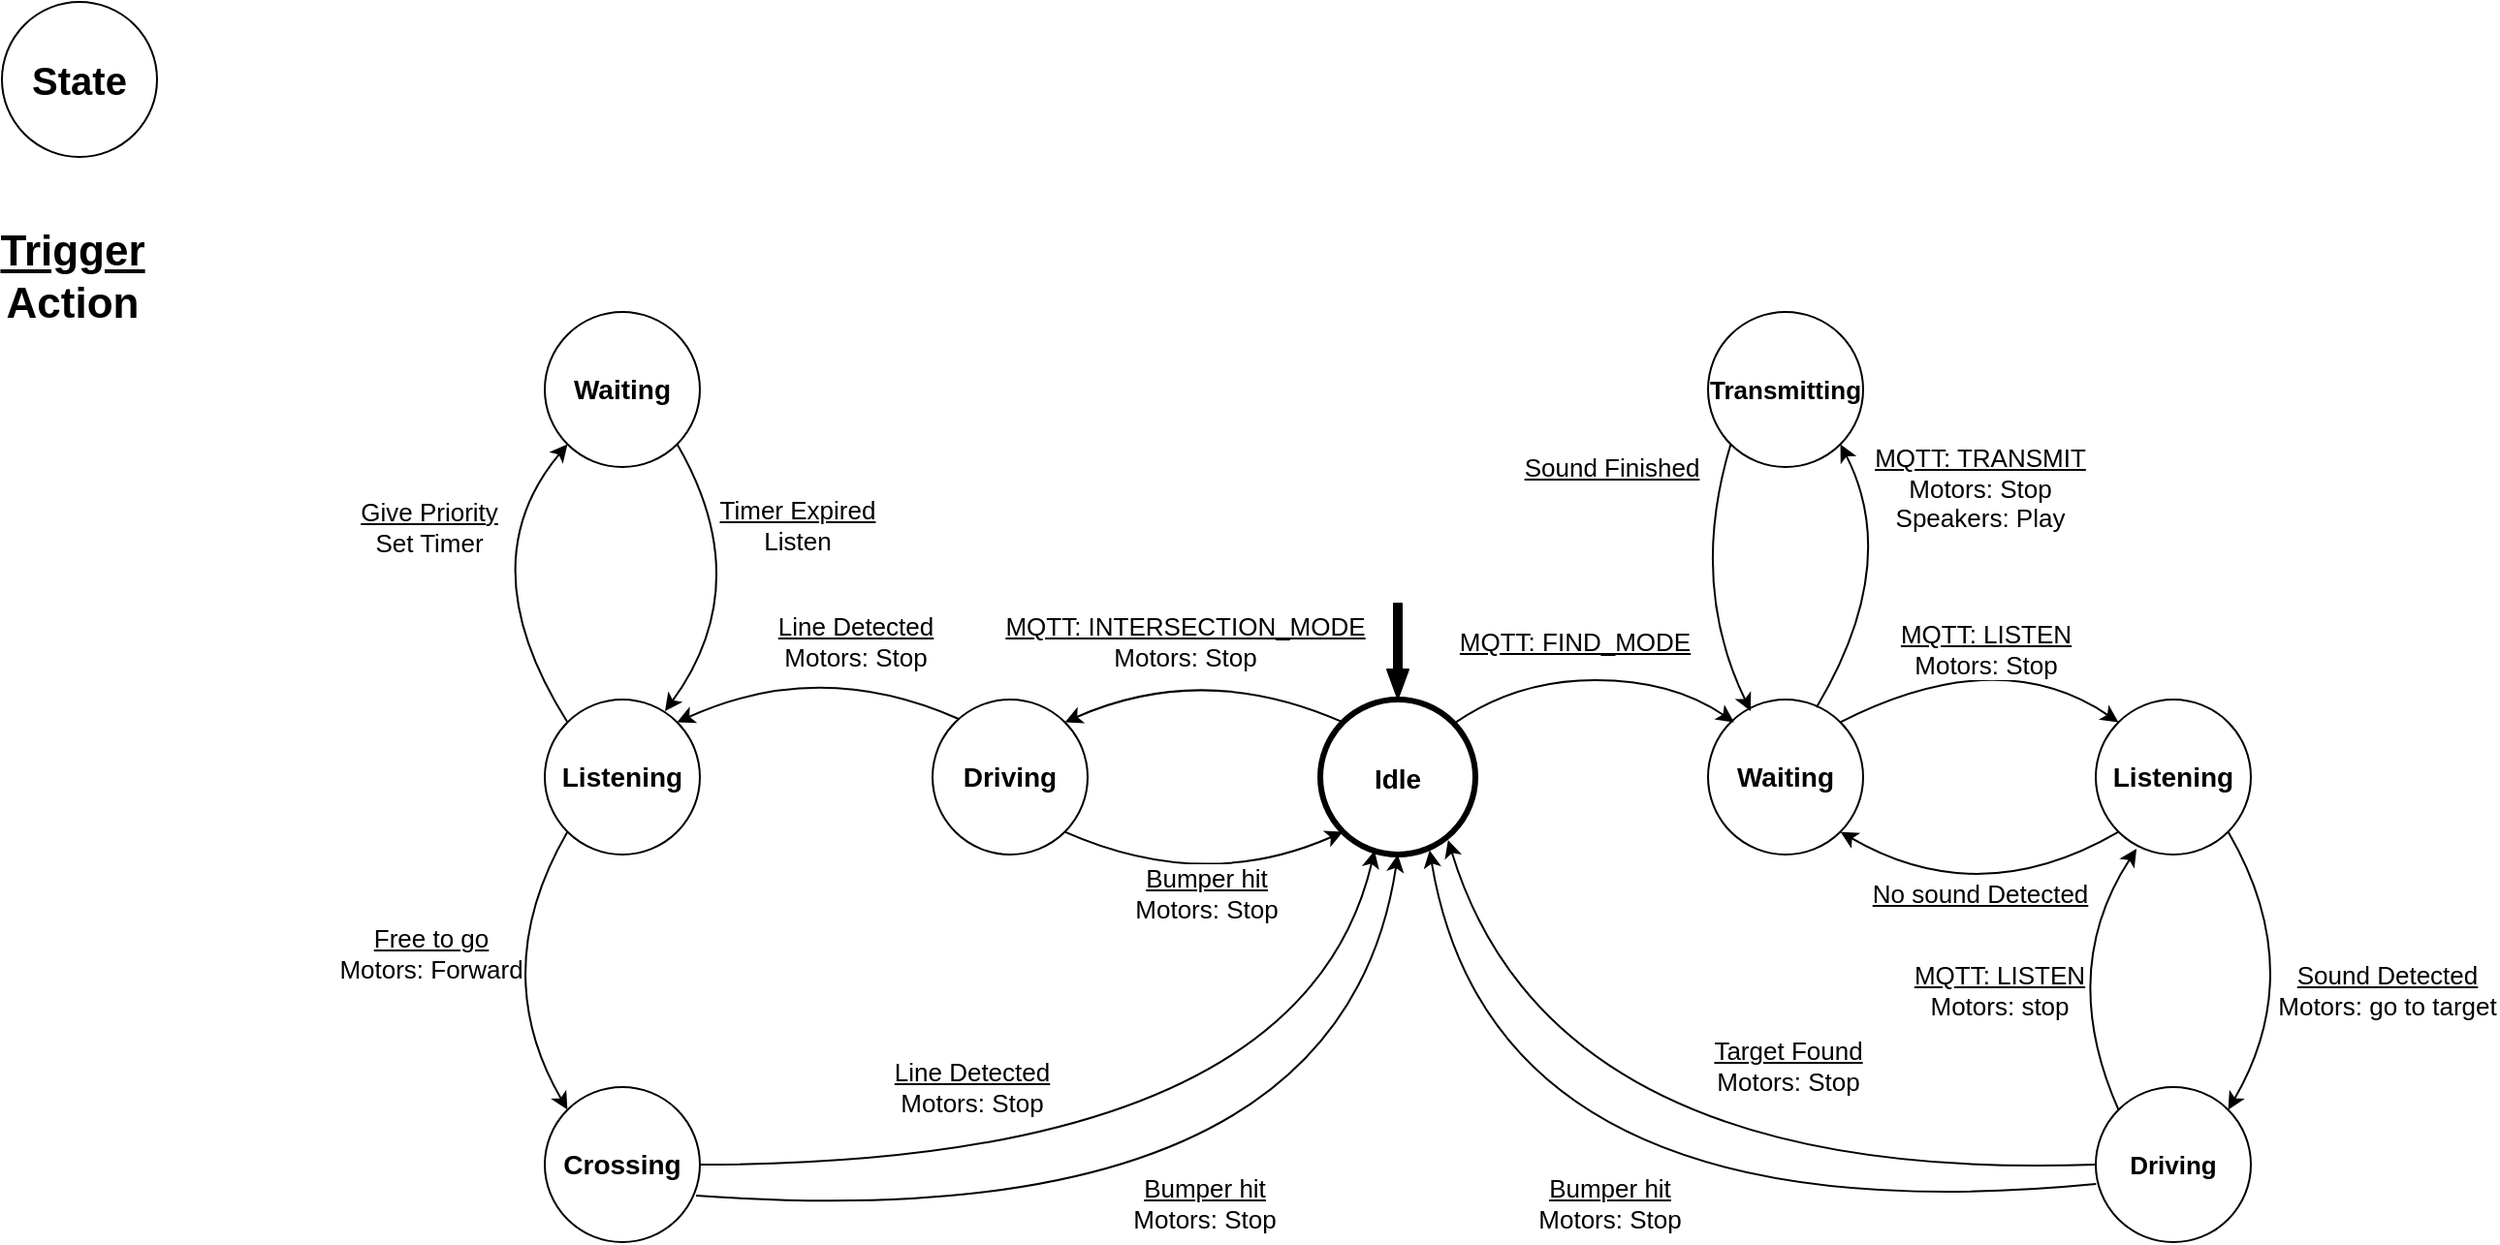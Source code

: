 <mxfile version="13.8.8" type="google"><diagram id="cqmuLOnTgPngLbiPMjOf" name="Page-1"><mxGraphModel dx="2421" dy="849" grid="1" gridSize="10" guides="1" tooltips="1" connect="1" arrows="1" fold="1" page="1" pageScale="1" pageWidth="827" pageHeight="1169" math="0" shadow="0"><root><mxCell id="0"/><mxCell id="1" parent="0"/><mxCell id="TuhP_Td-ZubxM3KAjsIt-2" value="Waiting" style="ellipse;whiteSpace=wrap;html=1;fontSize=14;fontStyle=1" parent="1" vertex="1"><mxGeometry x="80" y="400" width="80" height="80" as="geometry"/></mxCell><mxCell id="TuhP_Td-ZubxM3KAjsIt-3" value="Listening" style="ellipse;whiteSpace=wrap;html=1;fontSize=14;fontStyle=1" parent="1" vertex="1"><mxGeometry x="280" y="400" width="80" height="80" as="geometry"/></mxCell><mxCell id="TuhP_Td-ZubxM3KAjsIt-11" value="" style="curved=1;endArrow=classic;html=1;fontSize=14;entryX=0;entryY=0;entryDx=0;entryDy=0;exitX=1;exitY=0;exitDx=0;exitDy=0;" parent="1" source="TuhP_Td-ZubxM3KAjsIt-2" target="TuhP_Td-ZubxM3KAjsIt-3" edge="1" treatAsSingle="0"><mxGeometry width="50" height="50" relative="1" as="geometry"><mxPoint x="170" y="420" as="sourcePoint"/><mxPoint x="280" y="390" as="targetPoint"/><Array as="points"><mxPoint x="230" y="370"/></Array></mxGeometry></mxCell><mxCell id="TuhP_Td-ZubxM3KAjsIt-15" value="&lt;u&gt;MQTT: LISTEN&lt;/u&gt;&lt;br&gt;Motors: Stop" style="edgeLabel;html=1;align=center;verticalAlign=middle;resizable=0;points=[];fontSize=13;" parent="TuhP_Td-ZubxM3KAjsIt-11" vertex="1" connectable="0"><mxGeometry x="0.306" y="1" relative="1" as="geometry"><mxPoint x="-22.15" y="-4.91" as="offset"/></mxGeometry></mxCell><mxCell id="TuhP_Td-ZubxM3KAjsIt-12" value="" style="curved=1;endArrow=classic;html=1;fontSize=14;exitX=1;exitY=1;exitDx=0;exitDy=0;entryX=1;entryY=0;entryDx=0;entryDy=0;" parent="1" source="TuhP_Td-ZubxM3KAjsIt-3" target="TuhP_Td-ZubxM3KAjsIt-50" edge="1" treatAsSingle="0"><mxGeometry width="50" height="50" relative="1" as="geometry"><mxPoint x="450.004" y="638.284" as="sourcePoint"/><mxPoint x="450.004" y="781.716" as="targetPoint"/><Array as="points"><mxPoint x="390" y="540"/></Array></mxGeometry></mxCell><mxCell id="TuhP_Td-ZubxM3KAjsIt-20" value="&lt;u&gt;Sound Detected&lt;br&gt;&lt;/u&gt;Motors: go to target" style="edgeLabel;html=1;align=center;verticalAlign=middle;resizable=0;points=[];fontSize=13;" parent="TuhP_Td-ZubxM3KAjsIt-12" vertex="1" connectable="0"><mxGeometry x="0.264" relative="1" as="geometry"><mxPoint x="51.08" y="-9.04" as="offset"/></mxGeometry></mxCell><mxCell id="TuhP_Td-ZubxM3KAjsIt-22" value="Transmitting" style="ellipse;whiteSpace=wrap;html=1;fontSize=13;fontStyle=1" parent="1" vertex="1"><mxGeometry x="80" y="200" width="80" height="80" as="geometry"/></mxCell><mxCell id="TuhP_Td-ZubxM3KAjsIt-23" value="" style="curved=1;endArrow=classic;html=1;fontSize=14;entryX=1;entryY=1;entryDx=0;entryDy=0;exitX=0.7;exitY=0.05;exitDx=0;exitDy=0;exitPerimeter=0;" parent="1" source="TuhP_Td-ZubxM3KAjsIt-2" target="TuhP_Td-ZubxM3KAjsIt-22" edge="1" treatAsSingle="0"><mxGeometry width="50" height="50" relative="1" as="geometry"><mxPoint x="140" y="390" as="sourcePoint"/><mxPoint x="190" y="260" as="targetPoint"/><Array as="points"><mxPoint x="180" y="330"/></Array></mxGeometry></mxCell><mxCell id="TuhP_Td-ZubxM3KAjsIt-25" value="&lt;u&gt;MQTT: TRANSMIT&lt;/u&gt;&lt;br&gt;Motors: Stop&lt;br&gt;Speakers: Play" style="edgeLabel;html=1;align=center;verticalAlign=middle;resizable=0;points=[];fontSize=13;rotation=0;" parent="TuhP_Td-ZubxM3KAjsIt-23" vertex="1" connectable="0"><mxGeometry x="-0.204" y="-2" relative="1" as="geometry"><mxPoint x="50.59" y="-61.43" as="offset"/></mxGeometry></mxCell><mxCell id="TuhP_Td-ZubxM3KAjsIt-27" value="&lt;p style=&quot;line-height: 200%&quot;&gt;Idle&lt;/p&gt;" style="ellipse;whiteSpace=wrap;html=1;fontSize=14;fontStyle=1;strokeWidth=3;" parent="1" vertex="1"><mxGeometry x="-120" y="400" width="80" height="80" as="geometry"/></mxCell><mxCell id="TuhP_Td-ZubxM3KAjsIt-29" value="" style="curved=1;endArrow=classic;html=1;fontSize=14;entryX=0;entryY=0;entryDx=0;entryDy=0;exitX=1;exitY=0;exitDx=0;exitDy=0;" parent="1" edge="1" treatAsSingle="0"><mxGeometry width="50" height="50" relative="1" as="geometry"><mxPoint x="-49.996" y="411.716" as="sourcePoint"/><mxPoint x="93.436" y="411.716" as="targetPoint"/><Array as="points"><mxPoint x="-18.28" y="390"/><mxPoint x="61.72" y="390"/></Array></mxGeometry></mxCell><mxCell id="TuhP_Td-ZubxM3KAjsIt-30" value="&lt;u&gt;MQTT: FIND_MODE&lt;/u&gt;" style="edgeLabel;html=1;align=center;verticalAlign=middle;resizable=0;points=[];fontSize=13;" parent="TuhP_Td-ZubxM3KAjsIt-29" vertex="1" connectable="0"><mxGeometry x="0.306" y="1" relative="1" as="geometry"><mxPoint x="-35.28" y="-19" as="offset"/></mxGeometry></mxCell><mxCell id="TuhP_Td-ZubxM3KAjsIt-31" value="Driving" style="ellipse;whiteSpace=wrap;html=1;fontSize=14;fontStyle=1" parent="1" vertex="1"><mxGeometry x="-320" y="400" width="80" height="80" as="geometry"/></mxCell><mxCell id="TuhP_Td-ZubxM3KAjsIt-37" value="Listening" style="ellipse;whiteSpace=wrap;html=1;fontSize=14;fontStyle=1" parent="1" vertex="1"><mxGeometry x="-520" y="400" width="80" height="80" as="geometry"/></mxCell><mxCell id="TuhP_Td-ZubxM3KAjsIt-40" value="Crossing" style="ellipse;whiteSpace=wrap;html=1;fontSize=14;fontStyle=1" parent="1" vertex="1"><mxGeometry x="-520" y="600" width="80" height="80" as="geometry"/></mxCell><mxCell id="TuhP_Td-ZubxM3KAjsIt-41" value="Waiting" style="ellipse;whiteSpace=wrap;html=1;fontSize=14;fontStyle=1" parent="1" vertex="1"><mxGeometry x="-520" y="200" width="80" height="80" as="geometry"/></mxCell><mxCell id="TuhP_Td-ZubxM3KAjsIt-44" value="" style="curved=1;endArrow=classic;html=1;fontSize=14;entryX=1;entryY=0;entryDx=0;entryDy=0;exitX=0;exitY=0;exitDx=0;exitDy=0;" parent="1" source="TuhP_Td-ZubxM3KAjsIt-27" target="TuhP_Td-ZubxM3KAjsIt-31" edge="1" treatAsSingle="0"><mxGeometry width="50" height="50" relative="1" as="geometry"><mxPoint x="-130" y="330" as="sourcePoint"/><mxPoint x="-250" y="400" as="targetPoint"/><Array as="points"><mxPoint x="-180" y="380"/></Array></mxGeometry></mxCell><mxCell id="TuhP_Td-ZubxM3KAjsIt-45" value="&lt;u&gt;MQTT: INTERSECTION_MODE&lt;br&gt;&lt;/u&gt;Motors: Stop" style="edgeLabel;html=1;align=center;verticalAlign=middle;resizable=0;points=[];fontSize=13;" parent="TuhP_Td-ZubxM3KAjsIt-44" vertex="1" connectable="0"><mxGeometry x="0.306" y="1" relative="1" as="geometry"><mxPoint x="11.16" y="-20.6" as="offset"/></mxGeometry></mxCell><mxCell id="TuhP_Td-ZubxM3KAjsIt-46" value="" style="curved=1;endArrow=classic;html=1;fontSize=14;exitX=0;exitY=0;exitDx=0;exitDy=0;entryX=1;entryY=0;entryDx=0;entryDy=0;" parent="1" target="TuhP_Td-ZubxM3KAjsIt-37" edge="1" treatAsSingle="0"><mxGeometry width="50" height="50" relative="1" as="geometry"><mxPoint x="-306.564" y="409.996" as="sourcePoint"/><mxPoint x="-410" y="420" as="targetPoint"/><Array as="points"><mxPoint x="-378.28" y="378.28"/></Array></mxGeometry></mxCell><mxCell id="TuhP_Td-ZubxM3KAjsIt-47" value="&lt;u&gt;Line Detected&lt;br&gt;&lt;/u&gt;Motors: Stop" style="edgeLabel;html=1;align=center;verticalAlign=middle;resizable=0;points=[];fontSize=13;" parent="TuhP_Td-ZubxM3KAjsIt-46" vertex="1" connectable="0"><mxGeometry x="0.306" y="1" relative="1" as="geometry"><mxPoint x="41.15" y="-19.79" as="offset"/></mxGeometry></mxCell><mxCell id="TuhP_Td-ZubxM3KAjsIt-50" value="&lt;span style=&quot;font-size: 13px&quot;&gt;Driving&lt;/span&gt;" style="ellipse;whiteSpace=wrap;html=1;fontSize=14;fontStyle=1" parent="1" vertex="1"><mxGeometry x="280" y="600" width="80" height="80" as="geometry"/></mxCell><mxCell id="TuhP_Td-ZubxM3KAjsIt-51" value="" style="curved=1;endArrow=classic;html=1;fontSize=14;exitX=1;exitY=1;exitDx=0;exitDy=0;entryX=0;entryY=1;entryDx=0;entryDy=0;" parent="1" source="TuhP_Td-ZubxM3KAjsIt-31" target="TuhP_Td-ZubxM3KAjsIt-27" edge="1" treatAsSingle="0"><mxGeometry width="50" height="50" relative="1" as="geometry"><mxPoint x="-250" y="500" as="sourcePoint"/><mxPoint x="-107" y="510" as="targetPoint"/><Array as="points"><mxPoint x="-180" y="500"/></Array></mxGeometry></mxCell><mxCell id="TuhP_Td-ZubxM3KAjsIt-52" value="&lt;u&gt;Bumper hit&lt;/u&gt;&lt;br&gt;Motors: Stop" style="edgeLabel;html=1;align=center;verticalAlign=middle;resizable=0;points=[];fontSize=13;" parent="TuhP_Td-ZubxM3KAjsIt-51" vertex="1" connectable="0"><mxGeometry x="0.306" y="1" relative="1" as="geometry"><mxPoint x="-20.98" y="10.45" as="offset"/></mxGeometry></mxCell><mxCell id="TuhP_Td-ZubxM3KAjsIt-55" value="&lt;b style=&quot;font-size: 22px;&quot;&gt;&lt;u style=&quot;font-size: 22px;&quot;&gt;Trigger&lt;/u&gt;&lt;br style=&quot;font-size: 22px;&quot;&gt;Action&lt;/b&gt;" style="edgeLabel;html=1;align=center;verticalAlign=middle;resizable=0;points=[];fontSize=22;" parent="1" vertex="1" connectable="0"><mxGeometry x="-769.999" y="170.002" as="geometry"><mxPoint x="6" y="12" as="offset"/></mxGeometry></mxCell><mxCell id="v2fPIsg1SWx9EA068CdU-4" value="" style="curved=1;endArrow=classic;html=1;fontSize=14;exitX=0;exitY=1;exitDx=0;exitDy=0;entryX=0.275;entryY=0.075;entryDx=0;entryDy=0;entryPerimeter=0;" parent="1" source="TuhP_Td-ZubxM3KAjsIt-22" target="TuhP_Td-ZubxM3KAjsIt-2" edge="1" treatAsSingle="0"><mxGeometry width="50" height="50" relative="1" as="geometry"><mxPoint x="-63.436" y="520.004" as="sourcePoint"/><mxPoint x="79.996" y="520.004" as="targetPoint"/><Array as="points"><mxPoint x="70" y="340"/></Array></mxGeometry></mxCell><mxCell id="v2fPIsg1SWx9EA068CdU-7" value="&lt;u&gt;Sound Finished&lt;/u&gt;&lt;br&gt;" style="edgeLabel;html=1;align=center;verticalAlign=middle;resizable=0;points=[];fontSize=13;" parent="v2fPIsg1SWx9EA068CdU-4" vertex="1" connectable="0"><mxGeometry x="0.136" y="-15" relative="1" as="geometry"><mxPoint x="-30.46" y="-75.34" as="offset"/></mxGeometry></mxCell><mxCell id="v2fPIsg1SWx9EA068CdU-8" value="" style="curved=1;endArrow=classic;html=1;fontSize=14;exitX=0;exitY=1;exitDx=0;exitDy=0;entryX=0;entryY=0;entryDx=0;entryDy=0;" parent="1" source="TuhP_Td-ZubxM3KAjsIt-37" target="TuhP_Td-ZubxM3KAjsIt-40" edge="1" treatAsSingle="0"><mxGeometry width="50" height="50" relative="1" as="geometry"><mxPoint x="-296.564" y="419.996" as="sourcePoint"/><mxPoint x="-441.716" y="421.716" as="targetPoint"/><Array as="points"><mxPoint x="-550" y="540"/></Array></mxGeometry></mxCell><mxCell id="v2fPIsg1SWx9EA068CdU-9" value="&lt;u&gt;Free to go&lt;br&gt;&lt;/u&gt;Motors: Forward" style="edgeLabel;html=1;align=center;verticalAlign=middle;resizable=0;points=[];fontSize=13;" parent="v2fPIsg1SWx9EA068CdU-8" vertex="1" connectable="0"><mxGeometry x="0.306" y="1" relative="1" as="geometry"><mxPoint x="-43.45" y="-31.14" as="offset"/></mxGeometry></mxCell><mxCell id="v2fPIsg1SWx9EA068CdU-10" value="" style="curved=1;endArrow=classic;html=1;fontSize=14;exitX=1;exitY=0.5;exitDx=0;exitDy=0;entryX=0.35;entryY=0.975;entryDx=0;entryDy=0;entryPerimeter=0;" parent="1" source="TuhP_Td-ZubxM3KAjsIt-40" target="TuhP_Td-ZubxM3KAjsIt-27" edge="1" treatAsSingle="0"><mxGeometry width="50" height="50" relative="1" as="geometry"><mxPoint x="-319.996" y="630.004" as="sourcePoint"/><mxPoint x="-100" y="510" as="targetPoint"/><Array as="points"><mxPoint x="-130" y="640"/></Array></mxGeometry></mxCell><mxCell id="v2fPIsg1SWx9EA068CdU-11" value="&lt;u&gt;Line Detected&lt;/u&gt;&lt;br&gt;Motors: Stop" style="edgeLabel;html=1;align=center;verticalAlign=middle;resizable=0;points=[];fontSize=13;" parent="v2fPIsg1SWx9EA068CdU-10" vertex="1" connectable="0"><mxGeometry x="0.306" y="1" relative="1" as="geometry"><mxPoint x="-169.25" y="-38.8" as="offset"/></mxGeometry></mxCell><mxCell id="v2fPIsg1SWx9EA068CdU-12" value="" style="curved=1;endArrow=classic;html=1;fontSize=14;exitX=0;exitY=0;exitDx=0;exitDy=0;entryX=0;entryY=1;entryDx=0;entryDy=0;" parent="1" source="TuhP_Td-ZubxM3KAjsIt-37" target="TuhP_Td-ZubxM3KAjsIt-41" edge="1" treatAsSingle="0"><mxGeometry width="50" height="50" relative="1" as="geometry"><mxPoint x="-538.284" y="403.436" as="sourcePoint"/><mxPoint x="-538.284" y="260.004" as="targetPoint"/><Array as="points"><mxPoint x="-560" y="330"/></Array></mxGeometry></mxCell><mxCell id="v2fPIsg1SWx9EA068CdU-13" value="&lt;u&gt;Give Priority&lt;/u&gt;&lt;br&gt;Set Timer" style="edgeLabel;html=1;align=center;verticalAlign=middle;resizable=0;points=[];fontSize=13;" parent="v2fPIsg1SWx9EA068CdU-12" vertex="1" connectable="0"><mxGeometry x="0.136" y="-15" relative="1" as="geometry"><mxPoint x="-34.26" y="-26.34" as="offset"/></mxGeometry></mxCell><mxCell id="v2fPIsg1SWx9EA068CdU-17" value="" style="curved=1;endArrow=classic;html=1;fontSize=14;exitX=1;exitY=1;exitDx=0;exitDy=0;entryX=0.775;entryY=0.075;entryDx=0;entryDy=0;entryPerimeter=0;" parent="1" source="TuhP_Td-ZubxM3KAjsIt-41" target="TuhP_Td-ZubxM3KAjsIt-37" edge="1" treatAsSingle="0"><mxGeometry width="50" height="50" relative="1" as="geometry"><mxPoint x="-439.996" y="270.004" as="sourcePoint"/><mxPoint x="-452" y="390" as="targetPoint"/><Array as="points"><mxPoint x="-410" y="340"/></Array></mxGeometry></mxCell><mxCell id="v2fPIsg1SWx9EA068CdU-18" value="&lt;u&gt;Timer Expired&lt;/u&gt;&lt;br&gt;Listen" style="edgeLabel;html=1;align=center;verticalAlign=middle;resizable=0;points=[];fontSize=13;rotation=0;" parent="v2fPIsg1SWx9EA068CdU-17" vertex="1" connectable="0"><mxGeometry x="-0.204" y="-2" relative="1" as="geometry"><mxPoint x="30.26" y="-16.34" as="offset"/></mxGeometry></mxCell><mxCell id="v2fPIsg1SWx9EA068CdU-19" value="" style="curved=1;endArrow=classic;html=1;fontSize=14;exitX=0.975;exitY=0.7;exitDx=0;exitDy=0;exitPerimeter=0;entryX=0.5;entryY=1;entryDx=0;entryDy=0;" parent="1" source="TuhP_Td-ZubxM3KAjsIt-40" target="TuhP_Td-ZubxM3KAjsIt-27" edge="1" treatAsSingle="0"><mxGeometry width="50" height="50" relative="1" as="geometry"><mxPoint x="-430" y="650" as="sourcePoint"/><mxPoint x="-60" y="540" as="targetPoint"/><Array as="points"><mxPoint x="-110" y="680"/></Array></mxGeometry></mxCell><mxCell id="v2fPIsg1SWx9EA068CdU-20" value="&lt;u&gt;Bumper hit&lt;/u&gt;&lt;br&gt;Motors: Stop" style="edgeLabel;html=1;align=center;verticalAlign=middle;resizable=0;points=[];fontSize=13;" parent="v2fPIsg1SWx9EA068CdU-19" vertex="1" connectable="0"><mxGeometry x="0.306" y="1" relative="1" as="geometry"><mxPoint x="-71.4" y="-3.9" as="offset"/></mxGeometry></mxCell><mxCell id="v2fPIsg1SWx9EA068CdU-23" value="" style="endArrow=classic;html=1;fontSize=13;entryX=0.5;entryY=0;entryDx=0;entryDy=0;shape=flexArrow;fillColor=#000000;endWidth=6;endSize=4.67;width=4;" parent="1" target="TuhP_Td-ZubxM3KAjsIt-27" edge="1"><mxGeometry width="50" height="50" relative="1" as="geometry"><mxPoint x="-80" y="350" as="sourcePoint"/><mxPoint x="70" y="450" as="targetPoint"/></mxGeometry></mxCell><mxCell id="v2fPIsg1SWx9EA068CdU-24" value="" style="curved=1;endArrow=classic;html=1;fontSize=14;exitX=0;exitY=0.5;exitDx=0;exitDy=0;entryX=0.824;entryY=0.907;entryDx=0;entryDy=0;entryPerimeter=0;" parent="1" source="TuhP_Td-ZubxM3KAjsIt-50" target="TuhP_Td-ZubxM3KAjsIt-27" edge="1" treatAsSingle="0"><mxGeometry width="50" height="50" relative="1" as="geometry"><mxPoint x="495" y="530" as="sourcePoint"/><mxPoint x="-30" y="480" as="targetPoint"/><Array as="points"><mxPoint y="650"/></Array></mxGeometry></mxCell><mxCell id="v2fPIsg1SWx9EA068CdU-26" value="&lt;u&gt;Bumper hit&lt;/u&gt;&lt;br&gt;Motors: Stop" style="edgeLabel;html=1;align=center;verticalAlign=middle;resizable=0;points=[];fontSize=13;" parent="v2fPIsg1SWx9EA068CdU-24" vertex="1" connectable="0"><mxGeometry x="0.136" y="-35" relative="1" as="geometry"><mxPoint x="14.08" y="45.59" as="offset"/></mxGeometry></mxCell><mxCell id="v2fPIsg1SWx9EA068CdU-27" value="" style="curved=1;endArrow=classic;html=1;fontSize=14;exitX=0.002;exitY=0.625;exitDx=0;exitDy=0;exitPerimeter=0;entryX=0.705;entryY=0.972;entryDx=0;entryDy=0;entryPerimeter=0;" parent="1" source="TuhP_Td-ZubxM3KAjsIt-50" target="TuhP_Td-ZubxM3KAjsIt-27" edge="1" treatAsSingle="0"><mxGeometry width="50" height="50" relative="1" as="geometry"><mxPoint x="490" y="560" as="sourcePoint"/><mxPoint x="-60" y="490" as="targetPoint"/><Array as="points"><mxPoint x="-30" y="680"/></Array></mxGeometry></mxCell><mxCell id="v2fPIsg1SWx9EA068CdU-28" value="&lt;u&gt;Target Found&lt;br&gt;&lt;/u&gt;Motors: Stop" style="edgeLabel;html=1;align=center;verticalAlign=middle;resizable=0;points=[];fontSize=13;" parent="v2fPIsg1SWx9EA068CdU-27" vertex="1" connectable="0"><mxGeometry x="0.136" y="-35" relative="1" as="geometry"><mxPoint x="135.93" y="-54.39" as="offset"/></mxGeometry></mxCell><mxCell id="v2fPIsg1SWx9EA068CdU-31" value="" style="curved=1;endArrow=classic;html=1;fontSize=14;entryX=0.263;entryY=0.963;entryDx=0;entryDy=0;entryPerimeter=0;exitX=0;exitY=0;exitDx=0;exitDy=0;" parent="1" source="TuhP_Td-ZubxM3KAjsIt-50" target="TuhP_Td-ZubxM3KAjsIt-3" edge="1"><mxGeometry width="50" height="50" relative="1" as="geometry"><mxPoint x="330" y="560" as="sourcePoint"/><mxPoint x="501.716" y="421.716" as="targetPoint"/><Array as="points"><mxPoint x="260" y="540"/></Array></mxGeometry></mxCell><mxCell id="v2fPIsg1SWx9EA068CdU-34" value="&lt;font style=&quot;font-size: 20px&quot;&gt;State&lt;/font&gt;" style="ellipse;whiteSpace=wrap;html=1;fontSize=14;fontStyle=1" parent="1" vertex="1"><mxGeometry x="-800" y="40" width="80" height="80" as="geometry"/></mxCell><mxCell id="v2fPIsg1SWx9EA068CdU-40" value="" style="curved=1;endArrow=classic;html=1;fontSize=14;entryX=1;entryY=1;entryDx=0;entryDy=0;exitX=0;exitY=1;exitDx=0;exitDy=0;" parent="1" source="TuhP_Td-ZubxM3KAjsIt-3" target="TuhP_Td-ZubxM3KAjsIt-2" edge="1" treatAsSingle="0"><mxGeometry width="50" height="50" relative="1" as="geometry"><mxPoint x="358.284" y="478.284" as="sourcePoint"/><mxPoint x="501.716" y="478.284" as="targetPoint"/><Array as="points"><mxPoint x="220" y="510"/></Array></mxGeometry></mxCell><mxCell id="v2fPIsg1SWx9EA068CdU-41" value="&lt;u&gt;No sound Detected&lt;/u&gt;" style="edgeLabel;html=1;align=center;verticalAlign=middle;resizable=0;points=[];fontSize=13;" parent="v2fPIsg1SWx9EA068CdU-40" vertex="1" connectable="0"><mxGeometry x="0.264" relative="1" as="geometry"><mxPoint x="18.79" y="0.93" as="offset"/></mxGeometry></mxCell><mxCell id="v2fPIsg1SWx9EA068CdU-44" value="&lt;u&gt;MQTT: LISTEN&lt;/u&gt;&lt;br&gt;Motors: stop" style="edgeLabel;html=1;align=center;verticalAlign=middle;resizable=0;points=[];fontSize=13;" parent="1" vertex="1" connectable="0"><mxGeometry x="230.003" y="550.003" as="geometry"/></mxCell></root></mxGraphModel></diagram></mxfile>